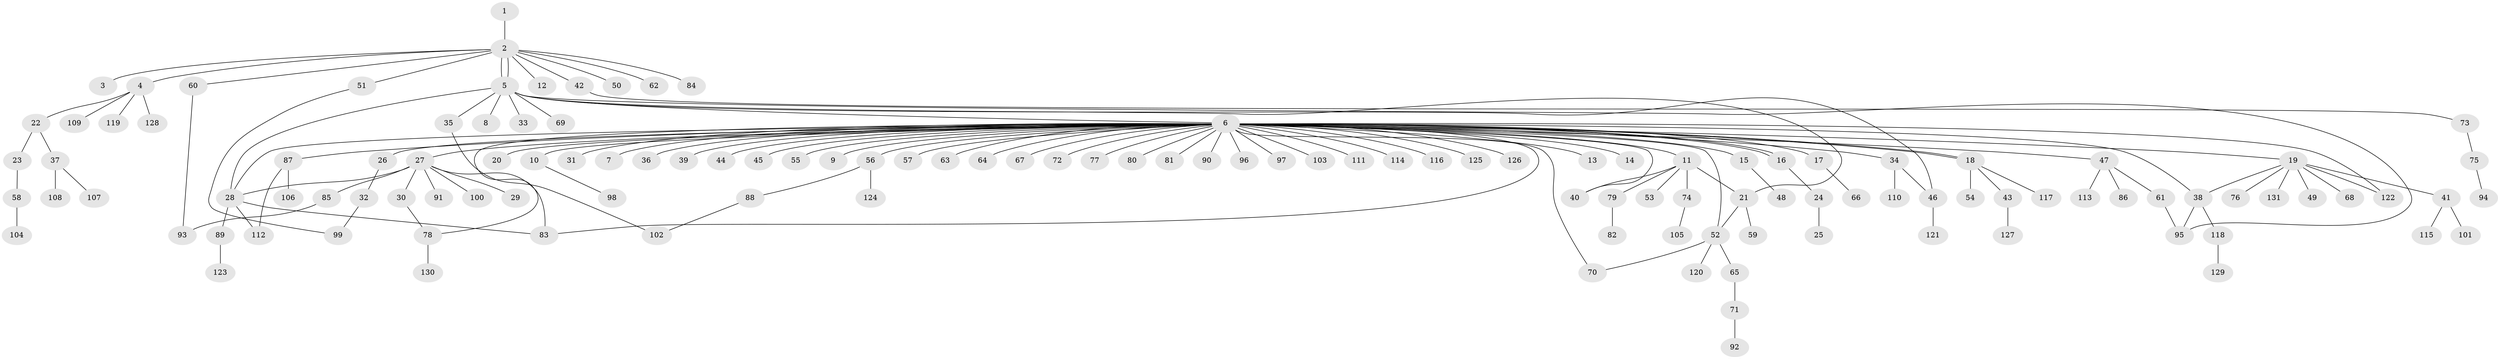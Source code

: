 // Generated by graph-tools (version 1.1) at 2025/47/03/09/25 04:47:55]
// undirected, 131 vertices, 151 edges
graph export_dot {
graph [start="1"]
  node [color=gray90,style=filled];
  1;
  2;
  3;
  4;
  5;
  6;
  7;
  8;
  9;
  10;
  11;
  12;
  13;
  14;
  15;
  16;
  17;
  18;
  19;
  20;
  21;
  22;
  23;
  24;
  25;
  26;
  27;
  28;
  29;
  30;
  31;
  32;
  33;
  34;
  35;
  36;
  37;
  38;
  39;
  40;
  41;
  42;
  43;
  44;
  45;
  46;
  47;
  48;
  49;
  50;
  51;
  52;
  53;
  54;
  55;
  56;
  57;
  58;
  59;
  60;
  61;
  62;
  63;
  64;
  65;
  66;
  67;
  68;
  69;
  70;
  71;
  72;
  73;
  74;
  75;
  76;
  77;
  78;
  79;
  80;
  81;
  82;
  83;
  84;
  85;
  86;
  87;
  88;
  89;
  90;
  91;
  92;
  93;
  94;
  95;
  96;
  97;
  98;
  99;
  100;
  101;
  102;
  103;
  104;
  105;
  106;
  107;
  108;
  109;
  110;
  111;
  112;
  113;
  114;
  115;
  116;
  117;
  118;
  119;
  120;
  121;
  122;
  123;
  124;
  125;
  126;
  127;
  128;
  129;
  130;
  131;
  1 -- 2;
  2 -- 3;
  2 -- 4;
  2 -- 5;
  2 -- 5;
  2 -- 12;
  2 -- 42;
  2 -- 50;
  2 -- 51;
  2 -- 60;
  2 -- 62;
  2 -- 84;
  4 -- 22;
  4 -- 109;
  4 -- 119;
  4 -- 128;
  5 -- 6;
  5 -- 8;
  5 -- 21;
  5 -- 28;
  5 -- 33;
  5 -- 35;
  5 -- 46;
  5 -- 69;
  5 -- 95;
  6 -- 7;
  6 -- 9;
  6 -- 10;
  6 -- 11;
  6 -- 13;
  6 -- 14;
  6 -- 15;
  6 -- 16;
  6 -- 16;
  6 -- 17;
  6 -- 18;
  6 -- 18;
  6 -- 19;
  6 -- 20;
  6 -- 26;
  6 -- 27;
  6 -- 28;
  6 -- 31;
  6 -- 34;
  6 -- 36;
  6 -- 38;
  6 -- 39;
  6 -- 40;
  6 -- 44;
  6 -- 45;
  6 -- 47;
  6 -- 52;
  6 -- 55;
  6 -- 56;
  6 -- 57;
  6 -- 63;
  6 -- 64;
  6 -- 67;
  6 -- 70;
  6 -- 72;
  6 -- 77;
  6 -- 78;
  6 -- 80;
  6 -- 81;
  6 -- 83;
  6 -- 87;
  6 -- 90;
  6 -- 96;
  6 -- 97;
  6 -- 103;
  6 -- 111;
  6 -- 114;
  6 -- 116;
  6 -- 122;
  6 -- 125;
  6 -- 126;
  10 -- 98;
  11 -- 21;
  11 -- 40;
  11 -- 53;
  11 -- 74;
  11 -- 79;
  15 -- 48;
  16 -- 24;
  17 -- 66;
  18 -- 43;
  18 -- 54;
  18 -- 117;
  19 -- 38;
  19 -- 41;
  19 -- 49;
  19 -- 68;
  19 -- 76;
  19 -- 122;
  19 -- 131;
  21 -- 52;
  21 -- 59;
  22 -- 23;
  22 -- 37;
  23 -- 58;
  24 -- 25;
  26 -- 32;
  27 -- 28;
  27 -- 29;
  27 -- 30;
  27 -- 83;
  27 -- 85;
  27 -- 91;
  27 -- 100;
  28 -- 83;
  28 -- 89;
  28 -- 112;
  30 -- 78;
  32 -- 99;
  34 -- 46;
  34 -- 110;
  35 -- 102;
  37 -- 107;
  37 -- 108;
  38 -- 95;
  38 -- 118;
  41 -- 101;
  41 -- 115;
  42 -- 73;
  43 -- 127;
  46 -- 121;
  47 -- 61;
  47 -- 86;
  47 -- 113;
  51 -- 99;
  52 -- 65;
  52 -- 70;
  52 -- 120;
  56 -- 88;
  56 -- 124;
  58 -- 104;
  60 -- 93;
  61 -- 95;
  65 -- 71;
  71 -- 92;
  73 -- 75;
  74 -- 105;
  75 -- 94;
  78 -- 130;
  79 -- 82;
  85 -- 93;
  87 -- 106;
  87 -- 112;
  88 -- 102;
  89 -- 123;
  118 -- 129;
}
